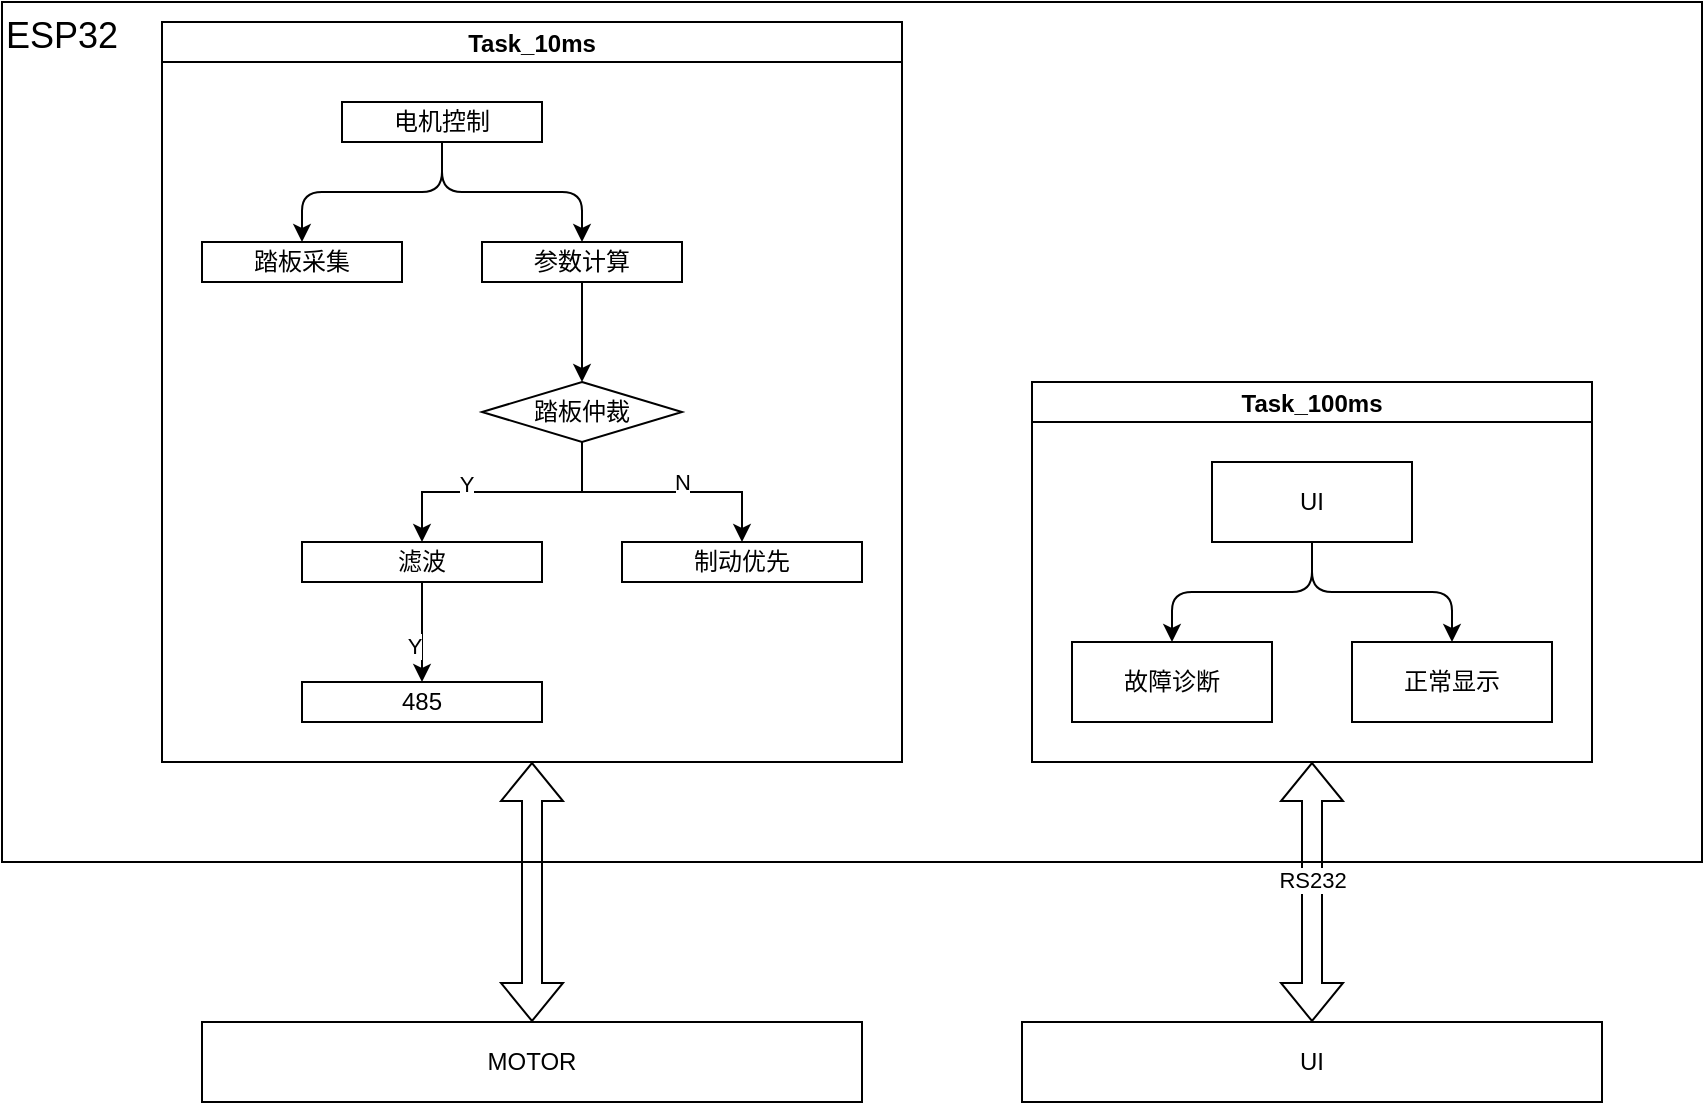 <mxfile version="24.0.4" type="github">
  <diagram name="Page-1" id="5d7acffa-a066-3a61-03fe-96351882024d">
    <mxGraphModel dx="2226" dy="655" grid="1" gridSize="10" guides="1" tooltips="1" connect="1" arrows="1" fold="1" page="1" pageScale="1" pageWidth="1100" pageHeight="850" background="#ffffff" math="0" shadow="0">
      <root>
        <mxCell id="0" />
        <mxCell id="1" parent="0" />
        <mxCell id="29Lj3iUQ5lexlKbBC4aA-5" value="ESP32" style="rounded=0;whiteSpace=wrap;html=1;align=left;horizontal=1;verticalAlign=top;fontSize=18;" parent="1" vertex="1">
          <mxGeometry x="-250" y="230" width="850" height="430" as="geometry" />
        </mxCell>
        <mxCell id="29Lj3iUQ5lexlKbBC4aA-25" value="Task_10ms" style="swimlane;startSize=20;horizontal=1;childLayout=treeLayout;horizontalTree=0;resizable=0;containerType=tree;fontSize=12;" parent="1" vertex="1">
          <mxGeometry x="-170" y="240" width="370" height="370" as="geometry" />
        </mxCell>
        <mxCell id="29Lj3iUQ5lexlKbBC4aA-26" value="电机控制" style="whiteSpace=wrap;html=1;" parent="29Lj3iUQ5lexlKbBC4aA-25" vertex="1">
          <mxGeometry x="90" y="40" width="100" height="20" as="geometry" />
        </mxCell>
        <mxCell id="29Lj3iUQ5lexlKbBC4aA-27" value="踏板采集" style="whiteSpace=wrap;html=1;" parent="29Lj3iUQ5lexlKbBC4aA-25" vertex="1">
          <mxGeometry x="20" y="110" width="100" height="20" as="geometry" />
        </mxCell>
        <mxCell id="29Lj3iUQ5lexlKbBC4aA-28" value="" style="edgeStyle=elbowEdgeStyle;elbow=vertical;html=1;rounded=1;curved=0;sourcePerimeterSpacing=0;targetPerimeterSpacing=0;startSize=6;endSize=6;" parent="29Lj3iUQ5lexlKbBC4aA-25" source="29Lj3iUQ5lexlKbBC4aA-26" target="29Lj3iUQ5lexlKbBC4aA-27" edge="1">
          <mxGeometry relative="1" as="geometry" />
        </mxCell>
        <mxCell id="29Lj3iUQ5lexlKbBC4aA-44" value="" style="edgeStyle=orthogonalEdgeStyle;rounded=0;orthogonalLoop=1;jettySize=auto;html=1;" parent="29Lj3iUQ5lexlKbBC4aA-25" source="29Lj3iUQ5lexlKbBC4aA-29" target="29Lj3iUQ5lexlKbBC4aA-43" edge="1">
          <mxGeometry relative="1" as="geometry" />
        </mxCell>
        <mxCell id="29Lj3iUQ5lexlKbBC4aA-29" value="参数计算" style="whiteSpace=wrap;html=1;" parent="29Lj3iUQ5lexlKbBC4aA-25" vertex="1">
          <mxGeometry x="160" y="110" width="100" height="20" as="geometry" />
        </mxCell>
        <mxCell id="29Lj3iUQ5lexlKbBC4aA-30" value="" style="edgeStyle=elbowEdgeStyle;elbow=vertical;html=1;rounded=1;curved=0;sourcePerimeterSpacing=0;targetPerimeterSpacing=0;startSize=6;endSize=6;" parent="29Lj3iUQ5lexlKbBC4aA-25" source="29Lj3iUQ5lexlKbBC4aA-26" target="29Lj3iUQ5lexlKbBC4aA-29" edge="1">
          <mxGeometry relative="1" as="geometry" />
        </mxCell>
        <mxCell id="29Lj3iUQ5lexlKbBC4aA-46" value="" style="edgeStyle=orthogonalEdgeStyle;rounded=0;orthogonalLoop=1;jettySize=auto;html=1;" parent="29Lj3iUQ5lexlKbBC4aA-25" source="29Lj3iUQ5lexlKbBC4aA-43" target="29Lj3iUQ5lexlKbBC4aA-45" edge="1">
          <mxGeometry relative="1" as="geometry" />
        </mxCell>
        <mxCell id="29Lj3iUQ5lexlKbBC4aA-54" value="Y" style="edgeLabel;html=1;align=center;verticalAlign=middle;resizable=0;points=[];" parent="29Lj3iUQ5lexlKbBC4aA-46" vertex="1" connectable="0">
          <mxGeometry x="0.282" y="-4" relative="1" as="geometry">
            <mxPoint as="offset" />
          </mxGeometry>
        </mxCell>
        <mxCell id="29Lj3iUQ5lexlKbBC4aA-43" value="踏板仲裁" style="rhombus;whiteSpace=wrap;html=1;" parent="29Lj3iUQ5lexlKbBC4aA-25" vertex="1">
          <mxGeometry x="160" y="180" width="100" height="30" as="geometry" />
        </mxCell>
        <mxCell id="29Lj3iUQ5lexlKbBC4aA-45" value="滤波" style="whiteSpace=wrap;html=1;" parent="29Lj3iUQ5lexlKbBC4aA-25" vertex="1">
          <mxGeometry x="70" y="260" width="120" height="20" as="geometry" />
        </mxCell>
        <mxCell id="29Lj3iUQ5lexlKbBC4aA-52" value="" style="edgeStyle=orthogonalEdgeStyle;rounded=0;orthogonalLoop=1;jettySize=auto;html=1;" parent="29Lj3iUQ5lexlKbBC4aA-25" source="29Lj3iUQ5lexlKbBC4aA-43" target="29Lj3iUQ5lexlKbBC4aA-53" edge="1">
          <mxGeometry relative="1" as="geometry">
            <mxPoint x="40" y="560" as="sourcePoint" />
          </mxGeometry>
        </mxCell>
        <mxCell id="29Lj3iUQ5lexlKbBC4aA-55" value="N" style="edgeLabel;html=1;align=center;verticalAlign=middle;resizable=0;points=[];" parent="29Lj3iUQ5lexlKbBC4aA-52" vertex="1" connectable="0">
          <mxGeometry x="0.124" y="-4" relative="1" as="geometry">
            <mxPoint x="2" y="-9" as="offset" />
          </mxGeometry>
        </mxCell>
        <mxCell id="29Lj3iUQ5lexlKbBC4aA-53" value="制动优先" style="whiteSpace=wrap;html=1;" parent="29Lj3iUQ5lexlKbBC4aA-25" vertex="1">
          <mxGeometry x="230" y="260" width="120" height="20" as="geometry" />
        </mxCell>
        <mxCell id="53LRtDXN9xSXqLyX3l4T-13" value="" style="edgeStyle=orthogonalEdgeStyle;rounded=0;orthogonalLoop=1;jettySize=auto;html=1;" edge="1" target="53LRtDXN9xSXqLyX3l4T-15" source="29Lj3iUQ5lexlKbBC4aA-45" parent="29Lj3iUQ5lexlKbBC4aA-25">
          <mxGeometry relative="1" as="geometry">
            <mxPoint x="40" y="450" as="sourcePoint" />
          </mxGeometry>
        </mxCell>
        <mxCell id="53LRtDXN9xSXqLyX3l4T-14" value="Y" style="edgeLabel;html=1;align=center;verticalAlign=middle;resizable=0;points=[];" vertex="1" connectable="0" parent="53LRtDXN9xSXqLyX3l4T-13">
          <mxGeometry x="0.282" y="-4" relative="1" as="geometry">
            <mxPoint as="offset" />
          </mxGeometry>
        </mxCell>
        <mxCell id="53LRtDXN9xSXqLyX3l4T-15" value="485" style="whiteSpace=wrap;html=1;" vertex="1" parent="29Lj3iUQ5lexlKbBC4aA-25">
          <mxGeometry x="70" y="330" width="120" height="20" as="geometry" />
        </mxCell>
        <mxCell id="29Lj3iUQ5lexlKbBC4aA-56" value="Task_100ms" style="swimlane;startSize=20;horizontal=1;childLayout=treeLayout;horizontalTree=0;resizable=0;containerType=tree;fontSize=12;" parent="1" vertex="1">
          <mxGeometry x="265" y="420" width="280" height="190" as="geometry" />
        </mxCell>
        <mxCell id="29Lj3iUQ5lexlKbBC4aA-57" value="UI" style="whiteSpace=wrap;html=1;" parent="29Lj3iUQ5lexlKbBC4aA-56" vertex="1">
          <mxGeometry x="90" y="40" width="100" height="40" as="geometry" />
        </mxCell>
        <mxCell id="29Lj3iUQ5lexlKbBC4aA-58" value="故障诊断" style="whiteSpace=wrap;html=1;" parent="29Lj3iUQ5lexlKbBC4aA-56" vertex="1">
          <mxGeometry x="20" y="130" width="100" height="40" as="geometry" />
        </mxCell>
        <mxCell id="29Lj3iUQ5lexlKbBC4aA-59" value="" style="edgeStyle=elbowEdgeStyle;elbow=vertical;html=1;rounded=1;curved=0;sourcePerimeterSpacing=0;targetPerimeterSpacing=0;startSize=6;endSize=6;" parent="29Lj3iUQ5lexlKbBC4aA-56" source="29Lj3iUQ5lexlKbBC4aA-57" target="29Lj3iUQ5lexlKbBC4aA-58" edge="1">
          <mxGeometry relative="1" as="geometry" />
        </mxCell>
        <mxCell id="29Lj3iUQ5lexlKbBC4aA-61" value="正常显示" style="whiteSpace=wrap;html=1;" parent="29Lj3iUQ5lexlKbBC4aA-56" vertex="1">
          <mxGeometry x="160" y="130" width="100" height="40" as="geometry" />
        </mxCell>
        <mxCell id="29Lj3iUQ5lexlKbBC4aA-62" value="" style="edgeStyle=elbowEdgeStyle;elbow=vertical;html=1;rounded=1;curved=0;sourcePerimeterSpacing=0;targetPerimeterSpacing=0;startSize=6;endSize=6;" parent="29Lj3iUQ5lexlKbBC4aA-56" source="29Lj3iUQ5lexlKbBC4aA-57" target="29Lj3iUQ5lexlKbBC4aA-61" edge="1">
          <mxGeometry relative="1" as="geometry" />
        </mxCell>
        <mxCell id="53LRtDXN9xSXqLyX3l4T-2" value="MOTOR" style="rounded=0;whiteSpace=wrap;html=1;" vertex="1" parent="1">
          <mxGeometry x="-150" y="740" width="330" height="40" as="geometry" />
        </mxCell>
        <mxCell id="53LRtDXN9xSXqLyX3l4T-6" value="UI" style="rounded=0;whiteSpace=wrap;html=1;" vertex="1" parent="1">
          <mxGeometry x="260" y="740" width="290" height="40" as="geometry" />
        </mxCell>
        <mxCell id="53LRtDXN9xSXqLyX3l4T-7" value="" style="shape=flexArrow;endArrow=classic;startArrow=classic;html=1;rounded=0;entryX=0.5;entryY=1;entryDx=0;entryDy=0;exitX=0.5;exitY=0;exitDx=0;exitDy=0;" edge="1" parent="1" source="53LRtDXN9xSXqLyX3l4T-6" target="29Lj3iUQ5lexlKbBC4aA-56">
          <mxGeometry width="100" height="100" relative="1" as="geometry">
            <mxPoint x="-30" y="590" as="sourcePoint" />
            <mxPoint x="70" y="490" as="targetPoint" />
          </mxGeometry>
        </mxCell>
        <mxCell id="53LRtDXN9xSXqLyX3l4T-8" value="RS232" style="edgeLabel;html=1;align=center;verticalAlign=middle;resizable=0;points=[];" vertex="1" connectable="0" parent="53LRtDXN9xSXqLyX3l4T-7">
          <mxGeometry x="0.112" relative="1" as="geometry">
            <mxPoint y="1" as="offset" />
          </mxGeometry>
        </mxCell>
        <mxCell id="53LRtDXN9xSXqLyX3l4T-9" value="" style="shape=flexArrow;endArrow=classic;startArrow=classic;html=1;rounded=0;entryX=0.5;entryY=0;entryDx=0;entryDy=0;exitX=0.5;exitY=1;exitDx=0;exitDy=0;" edge="1" parent="1" source="29Lj3iUQ5lexlKbBC4aA-25" target="53LRtDXN9xSXqLyX3l4T-2">
          <mxGeometry width="100" height="100" relative="1" as="geometry">
            <mxPoint x="15" y="700" as="sourcePoint" />
            <mxPoint x="70" y="490" as="targetPoint" />
          </mxGeometry>
        </mxCell>
      </root>
    </mxGraphModel>
  </diagram>
</mxfile>
